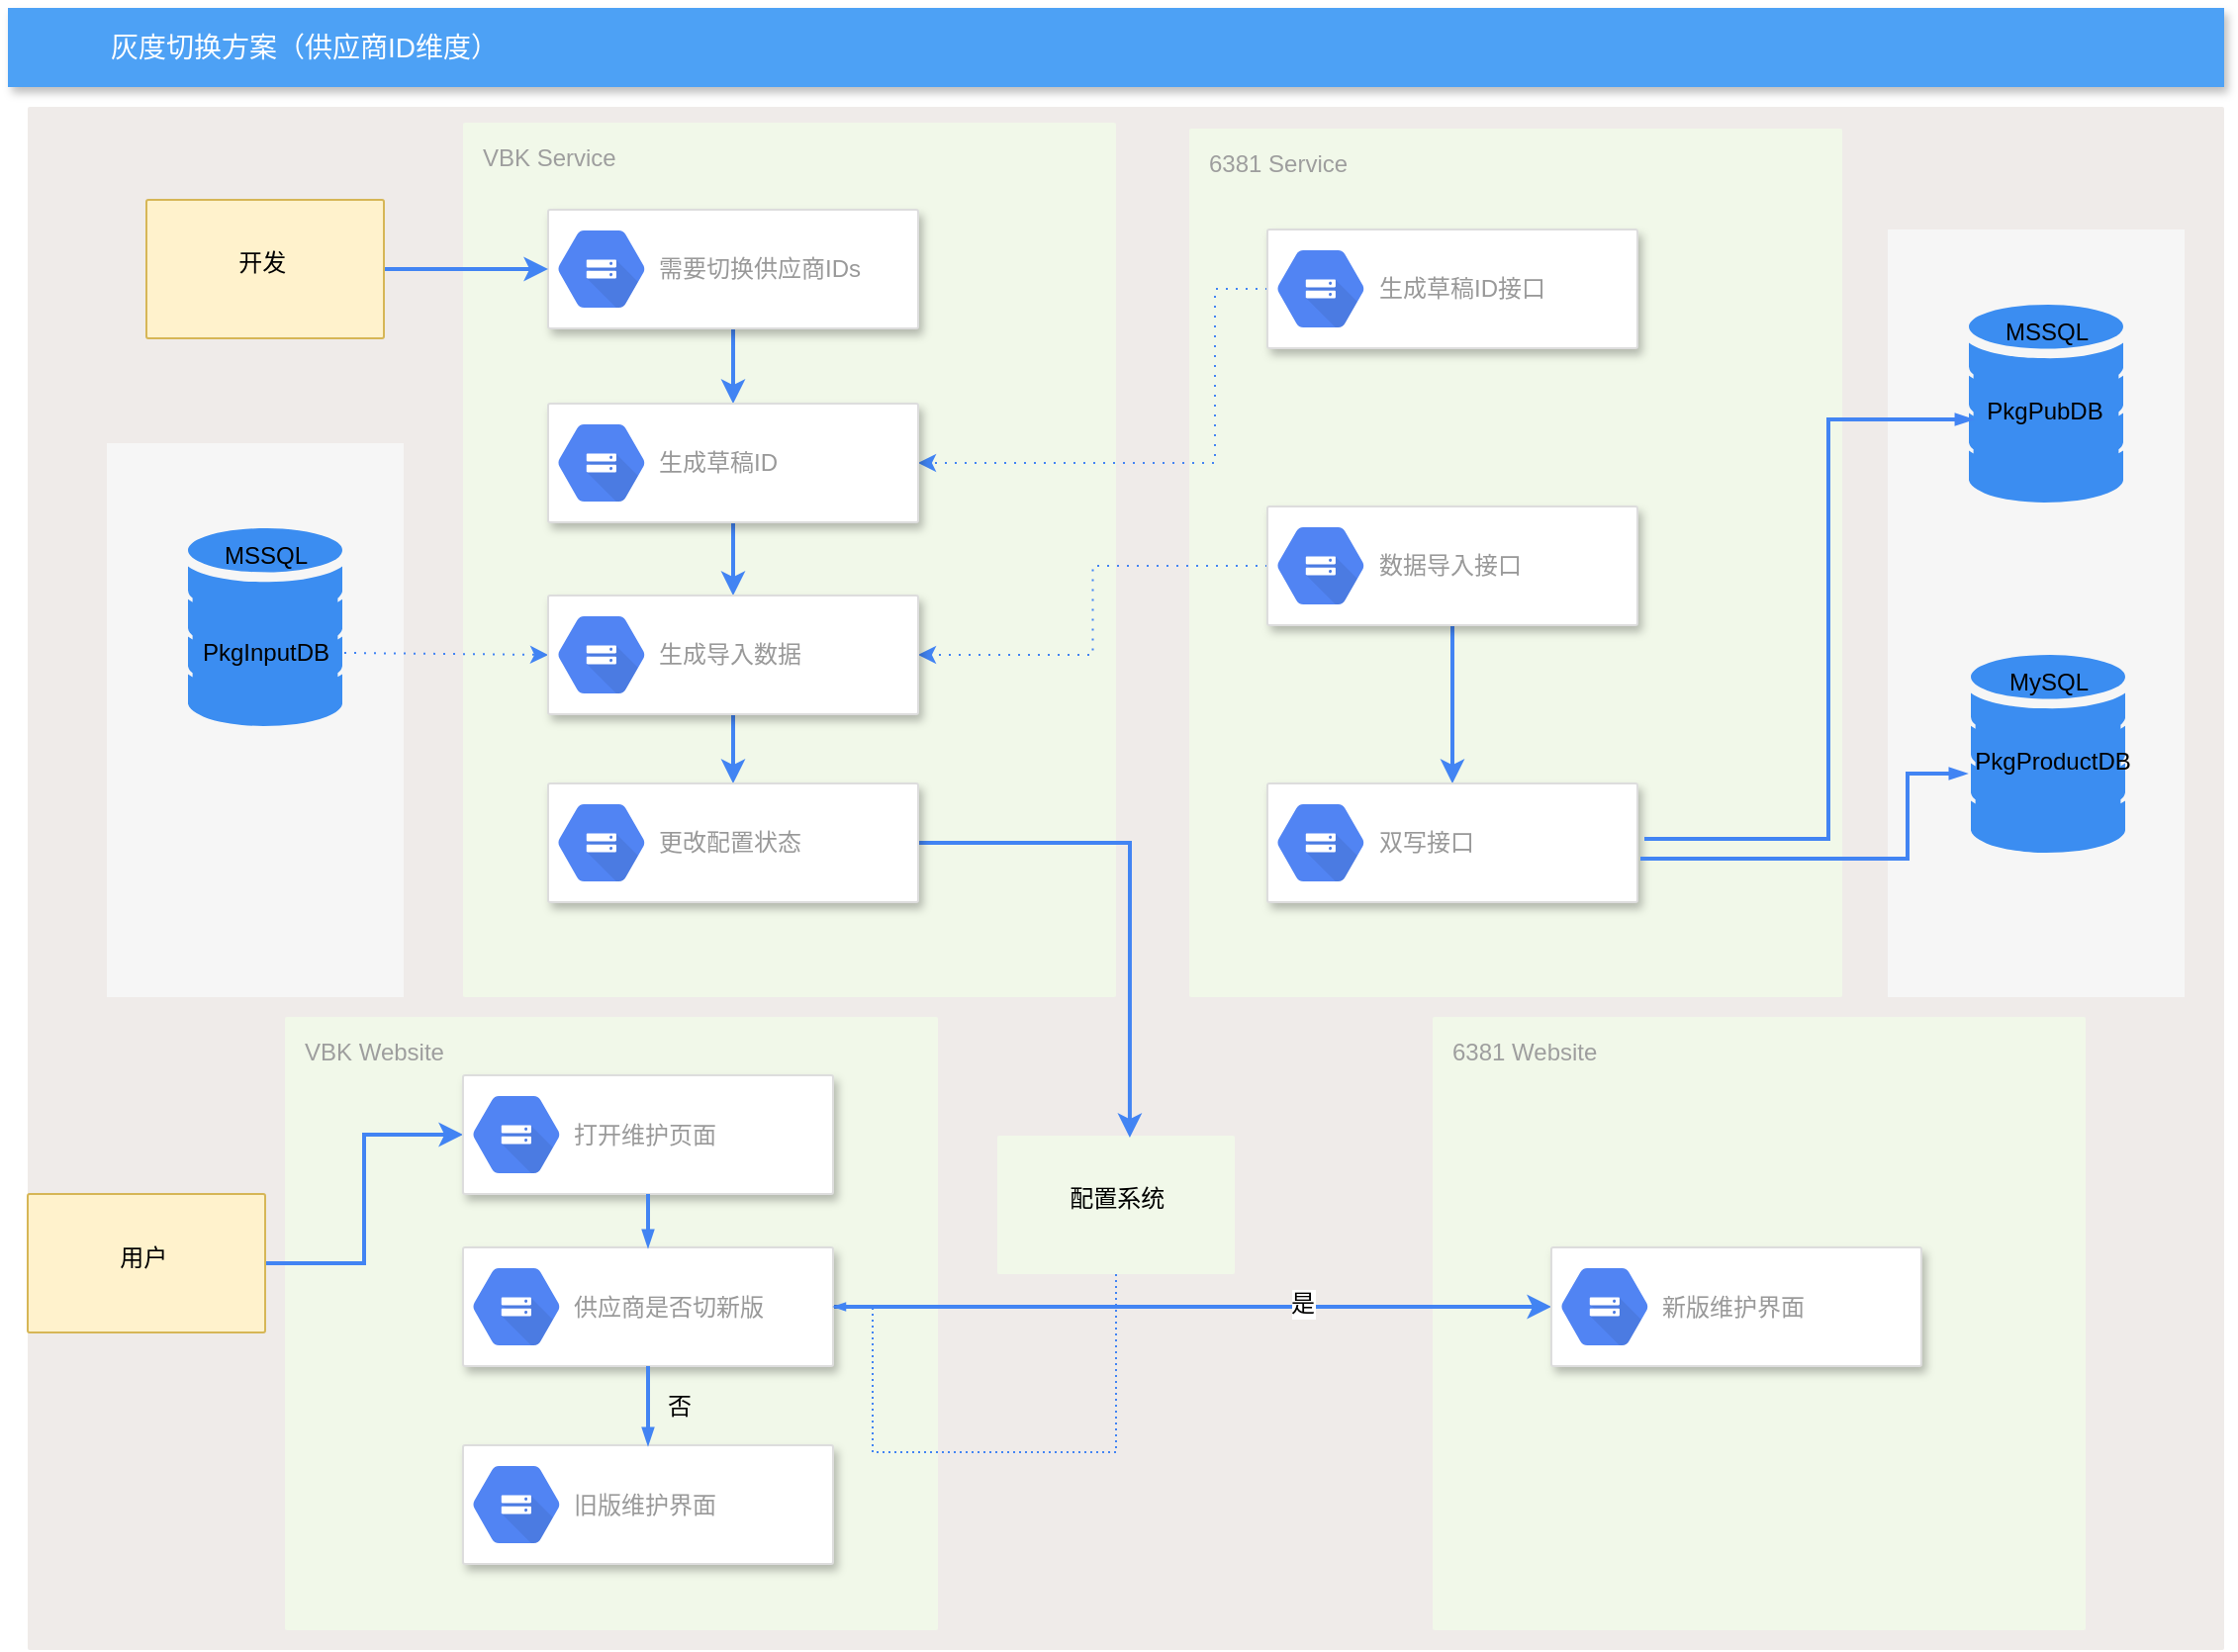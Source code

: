 <mxfile version="10.8.0" type="github"><diagram id="f106602c-feb2-e66a-4537-3a34d633f6aa" name="Page-1"><mxGraphModel dx="914" dy="535" grid="1" gridSize="10" guides="1" tooltips="1" connect="1" arrows="1" fold="1" page="1" pageScale="1" pageWidth="1169" pageHeight="827" background="#ffffff" math="0" shadow="0"><root><mxCell id="0"/><mxCell id="1" parent="0"/><mxCell id="yWEj-WIMlH0Z3l6Bbkv6-903" value="" style="points=[[0,0,0],[0.25,0,0],[0.5,0,0],[0.75,0,0],[1,0,0],[1,0.25,0],[1,0.5,0],[1,0.75,0],[1,1,0],[0.75,1,0],[0.5,1,0],[0.25,1,0],[0,1,0],[0,0.75,0],[0,0.5,0],[0,0.25,0]];rounded=1;absoluteArcSize=1;arcSize=2;html=1;strokeColor=none;gradientColor=none;shadow=0;dashed=0;fontSize=12;fontColor=#9E9E9E;align=left;verticalAlign=top;spacing=10;spacingTop=-4;fillColor=#EFEBE9;" parent="1" vertex="1"><mxGeometry x="80" y="110" width="1110" height="780" as="geometry"/></mxCell><mxCell id="yWEj-WIMlH0Z3l6Bbkv6-842" value="" style="fillColor=#F6F6F6;strokeColor=none;shadow=0;gradientColor=none;fontSize=14;align=left;spacing=10;fontColor=#717171;9E9E9E;verticalAlign=top;spacingTop=-4;fontStyle=0;spacingLeft=40;html=1;" parent="1" vertex="1"><mxGeometry x="1020" y="172" width="150" height="388" as="geometry"/></mxCell><mxCell id="yWEj-WIMlH0Z3l6Bbkv6-768" value="" style="fillColor=#F6F6F6;strokeColor=none;shadow=0;gradientColor=none;fontSize=14;align=left;spacing=10;fontColor=#717171;9E9E9E;verticalAlign=top;spacingTop=-4;fontStyle=0;spacingLeft=40;html=1;" parent="1" vertex="1"><mxGeometry x="120" y="280" width="150" height="280" as="geometry"/></mxCell><mxCell id="2" value="灰度切换方案（供应商ID维度）" style="fillColor=#4DA1F5;strokeColor=none;shadow=1;gradientColor=none;fontSize=14;align=left;spacingLeft=50;fontColor=#ffffff;html=1;" parent="1" vertex="1"><mxGeometry x="70" y="60" width="1120" height="40" as="geometry"/></mxCell><mxCell id="718" style="edgeStyle=orthogonalEdgeStyle;rounded=0;html=1;labelBackgroundColor=none;startFill=1;startSize=4;endArrow=blockThin;endFill=1;endSize=4;jettySize=auto;orthogonalLoop=1;strokeColor=#4284F3;strokeWidth=2;fontSize=12;fontColor=#000000;align=center;dashed=0;" parent="1" edge="1"><mxGeometry relative="1" as="geometry"><mxPoint x="740" y="310" as="targetPoint"/></mxGeometry></mxCell><mxCell id="716" style="edgeStyle=orthogonalEdgeStyle;rounded=0;html=1;labelBackgroundColor=none;startFill=1;startSize=4;endArrow=blockThin;endFill=1;endSize=4;jettySize=auto;orthogonalLoop=1;strokeColor=#4284F3;strokeWidth=2;fontSize=12;fontColor=#000000;align=center;dashed=0;" parent="1" edge="1"><mxGeometry relative="1" as="geometry"><Array as="points"><mxPoint x="850" y="280"/><mxPoint x="850" y="160"/></Array><mxPoint x="815" y="280" as="sourcePoint"/></mxGeometry></mxCell><mxCell id="717" style="edgeStyle=orthogonalEdgeStyle;rounded=0;html=1;labelBackgroundColor=none;startFill=1;startSize=4;endArrow=blockThin;endFill=1;endSize=4;jettySize=auto;orthogonalLoop=1;strokeColor=#4284F3;strokeWidth=2;fontSize=12;fontColor=#000000;align=center;dashed=0;" parent="1" edge="1"><mxGeometry relative="1" as="geometry"><Array as="points"><mxPoint x="850" y="280"/><mxPoint x="850" y="380"/></Array><mxPoint x="815" y="280" as="sourcePoint"/></mxGeometry></mxCell><mxCell id="yWEj-WIMlH0Z3l6Bbkv6-765" value="MSSQL" style="html=1;aspect=fixed;strokeColor=none;shadow=0;align=center;verticalAlign=top;fillColor=#3B8DF1;shape=mxgraph.gcp2.database_2" parent="1" vertex="1"><mxGeometry x="161" y="323" width="78" height="100" as="geometry"/></mxCell><mxCell id="yWEj-WIMlH0Z3l6Bbkv6-766" value="PkgInputDB" style="text;html=1;resizable=0;autosize=1;align=center;verticalAlign=middle;points=[];fillColor=none;strokeColor=none;rounded=0;direction=south;" parent="1" vertex="1"><mxGeometry x="190" y="346" width="20" height="80" as="geometry"/></mxCell><mxCell id="yWEj-WIMlH0Z3l6Bbkv6-781" value="&lt;font color=&quot;#000000&quot;&gt;&lt;br&gt;&amp;nbsp; &amp;nbsp; &amp;nbsp; &amp;nbsp; 配置系统&lt;/font&gt;" style="points=[[0,0,0],[0.25,0,0],[0.5,0,0],[0.75,0,0],[1,0,0],[1,0.25,0],[1,0.5,0],[1,0.75,0],[1,1,0],[0.75,1,0],[0.5,1,0],[0.25,1,0],[0,1,0],[0,0.75,0],[0,0.5,0],[0,0.25,0]];rounded=1;absoluteArcSize=1;arcSize=2;html=1;strokeColor=none;gradientColor=none;shadow=0;dashed=0;fontSize=12;fontColor=#9E9E9E;align=left;verticalAlign=top;spacing=10;spacingTop=-4;fillColor=#F1F8E9;" parent="1" vertex="1"><mxGeometry x="570" y="630" width="120" height="70" as="geometry"/></mxCell><mxCell id="yWEj-WIMlH0Z3l6Bbkv6-820" value="VBK Service" style="points=[[0,0,0],[0.25,0,0],[0.5,0,0],[0.75,0,0],[1,0,0],[1,0.25,0],[1,0.5,0],[1,0.75,0],[1,1,0],[0.75,1,0],[0.5,1,0],[0.25,1,0],[0,1,0],[0,0.75,0],[0,0.5,0],[0,0.25,0]];rounded=1;absoluteArcSize=1;arcSize=2;html=1;strokeColor=none;gradientColor=none;shadow=0;dashed=0;fontSize=12;fontColor=#9E9E9E;align=left;verticalAlign=top;spacing=10;spacingTop=-4;fillColor=#F1F8E9;" parent="1" vertex="1"><mxGeometry x="300" y="118" width="330" height="442" as="geometry"/></mxCell><mxCell id="yWEj-WIMlH0Z3l6Bbkv6-821" value="6381 Service" style="points=[[0,0,0],[0.25,0,0],[0.5,0,0],[0.75,0,0],[1,0,0],[1,0.25,0],[1,0.5,0],[1,0.75,0],[1,1,0],[0.75,1,0],[0.5,1,0],[0.25,1,0],[0,1,0],[0,0.75,0],[0,0.5,0],[0,0.25,0]];rounded=1;absoluteArcSize=1;arcSize=2;html=1;strokeColor=none;gradientColor=none;shadow=0;dashed=0;fontSize=12;fontColor=#9E9E9E;align=left;verticalAlign=top;spacing=10;spacingTop=-4;fillColor=#F1F8E9;" parent="1" vertex="1"><mxGeometry x="667" y="121" width="330" height="439" as="geometry"/></mxCell><mxCell id="yWEj-WIMlH0Z3l6Bbkv6-822" value="VBK Website" style="points=[[0,0,0],[0.25,0,0],[0.5,0,0],[0.75,0,0],[1,0,0],[1,0.25,0],[1,0.5,0],[1,0.75,0],[1,1,0],[0.75,1,0],[0.5,1,0],[0.25,1,0],[0,1,0],[0,0.75,0],[0,0.5,0],[0,0.25,0]];rounded=1;absoluteArcSize=1;arcSize=2;html=1;strokeColor=none;gradientColor=none;shadow=0;dashed=0;fontSize=12;fontColor=#9E9E9E;align=left;verticalAlign=top;spacing=10;spacingTop=-4;fillColor=#F1F8E9;" parent="1" vertex="1"><mxGeometry x="210" y="570" width="330" height="310" as="geometry"/></mxCell><mxCell id="yWEj-WIMlH0Z3l6Bbkv6-823" value="6381 Website" style="points=[[0,0,0],[0.25,0,0],[0.5,0,0],[0.75,0,0],[1,0,0],[1,0.25,0],[1,0.5,0],[1,0.75,0],[1,1,0],[0.75,1,0],[0.5,1,0],[0.25,1,0],[0,1,0],[0,0.75,0],[0,0.5,0],[0,0.25,0]];rounded=1;absoluteArcSize=1;arcSize=2;html=1;strokeColor=none;gradientColor=none;shadow=0;dashed=0;fontSize=12;fontColor=#9E9E9E;align=left;verticalAlign=top;spacing=10;spacingTop=-4;fillColor=#F1F8E9;" parent="1" vertex="1"><mxGeometry x="790" y="570" width="330" height="310" as="geometry"/></mxCell><mxCell id="yWEj-WIMlH0Z3l6Bbkv6-828" value="" style="edgeStyle=orthogonalEdgeStyle;rounded=0;orthogonalLoop=1;jettySize=auto;html=1;strokeColor=#4284F3;strokeWidth=2;" parent="1" source="yWEj-WIMlH0Z3l6Bbkv6-824" target="yWEj-WIMlH0Z3l6Bbkv6-826" edge="1"><mxGeometry relative="1" as="geometry"/></mxCell><mxCell id="yWEj-WIMlH0Z3l6Bbkv6-824" value="" style="strokeColor=#dddddd;fillColor=#ffffff;shadow=1;strokeWidth=1;rounded=1;absoluteArcSize=1;arcSize=2;fontSize=17;fontColor=#000000;align=right;html=1;" parent="1" vertex="1"><mxGeometry x="343" y="162" width="187" height="60" as="geometry"/></mxCell><mxCell id="yWEj-WIMlH0Z3l6Bbkv6-825" value="需要切换供应商IDs" style="dashed=0;html=1;fillColor=#5184F3;strokeColor=none;shape=mxgraph.gcp2.cloud_storage;part=1;labelPosition=right;verticalLabelPosition=middle;align=left;verticalAlign=middle;spacingLeft=5;fontColor=#999999;fontSize=12;" parent="yWEj-WIMlH0Z3l6Bbkv6-824" vertex="1"><mxGeometry y="0.5" width="44" height="39" relative="1" as="geometry"><mxPoint x="5" y="-19.5" as="offset"/></mxGeometry></mxCell><mxCell id="yWEj-WIMlH0Z3l6Bbkv6-831" value="" style="edgeStyle=orthogonalEdgeStyle;rounded=0;orthogonalLoop=1;jettySize=auto;html=1;strokeColor=#4284F3;strokeWidth=2;" parent="1" source="yWEj-WIMlH0Z3l6Bbkv6-826" target="yWEj-WIMlH0Z3l6Bbkv6-829" edge="1"><mxGeometry relative="1" as="geometry"/></mxCell><mxCell id="yWEj-WIMlH0Z3l6Bbkv6-852" style="edgeStyle=orthogonalEdgeStyle;rounded=0;orthogonalLoop=1;jettySize=auto;html=1;strokeColor=#4284F3;strokeWidth=1;dashed=1;dashPattern=1 4;exitX=0;exitY=0.5;exitDx=0;exitDy=0;" parent="1" source="yWEj-WIMlH0Z3l6Bbkv6-832" target="yWEj-WIMlH0Z3l6Bbkv6-826" edge="1"><mxGeometry relative="1" as="geometry"><Array as="points"><mxPoint x="680" y="202"/><mxPoint x="680" y="290"/></Array></mxGeometry></mxCell><mxCell id="yWEj-WIMlH0Z3l6Bbkv6-826" value="" style="strokeColor=#dddddd;fillColor=#ffffff;shadow=1;strokeWidth=1;rounded=1;absoluteArcSize=1;arcSize=2;fontSize=17;fontColor=#000000;align=right;html=1;" parent="1" vertex="1"><mxGeometry x="343" y="260" width="187" height="60" as="geometry"/></mxCell><mxCell id="yWEj-WIMlH0Z3l6Bbkv6-827" value="生成草稿ID" style="dashed=0;html=1;fillColor=#5184F3;strokeColor=none;shape=mxgraph.gcp2.cloud_storage;part=1;labelPosition=right;verticalLabelPosition=middle;align=left;verticalAlign=middle;spacingLeft=5;fontColor=#999999;fontSize=12;" parent="yWEj-WIMlH0Z3l6Bbkv6-826" vertex="1"><mxGeometry y="0.5" width="44" height="39" relative="1" as="geometry"><mxPoint x="5" y="-19.5" as="offset"/></mxGeometry></mxCell><mxCell id="yWEj-WIMlH0Z3l6Bbkv6-846" style="edgeStyle=orthogonalEdgeStyle;rounded=0;orthogonalLoop=1;jettySize=auto;html=1;strokeColor=#4284F3;strokeWidth=1;dashed=1;dashPattern=1 4;" parent="1" edge="1" target="yWEj-WIMlH0Z3l6Bbkv6-829"><mxGeometry relative="1" as="geometry"><mxPoint x="240" y="386" as="sourcePoint"/></mxGeometry></mxCell><mxCell id="yWEj-WIMlH0Z3l6Bbkv6-856" style="edgeStyle=orthogonalEdgeStyle;rounded=0;orthogonalLoop=1;jettySize=auto;html=1;strokeColor=#4284F3;strokeWidth=1;dashed=1;dashPattern=1 4;exitX=0;exitY=0.5;exitDx=0;exitDy=0;" parent="1" source="yWEj-WIMlH0Z3l6Bbkv6-853" target="yWEj-WIMlH0Z3l6Bbkv6-829" edge="1"><mxGeometry relative="1" as="geometry"/></mxCell><mxCell id="yWEj-WIMlH0Z3l6Bbkv6-875" value="" style="edgeStyle=orthogonalEdgeStyle;rounded=0;orthogonalLoop=1;jettySize=auto;html=1;strokeColor=#4284F3;strokeWidth=2;" parent="1" source="yWEj-WIMlH0Z3l6Bbkv6-829" target="yWEj-WIMlH0Z3l6Bbkv6-873" edge="1"><mxGeometry relative="1" as="geometry"/></mxCell><mxCell id="yWEj-WIMlH0Z3l6Bbkv6-829" value="" style="strokeColor=#dddddd;fillColor=#ffffff;shadow=1;strokeWidth=1;rounded=1;absoluteArcSize=1;arcSize=2;fontSize=17;fontColor=#000000;align=right;html=1;" parent="1" vertex="1"><mxGeometry x="343" y="357" width="187" height="60" as="geometry"/></mxCell><mxCell id="yWEj-WIMlH0Z3l6Bbkv6-830" value="生成导入数据" style="dashed=0;html=1;fillColor=#5184F3;strokeColor=none;shape=mxgraph.gcp2.cloud_storage;part=1;labelPosition=right;verticalLabelPosition=middle;align=left;verticalAlign=middle;spacingLeft=5;fontColor=#999999;fontSize=12;" parent="yWEj-WIMlH0Z3l6Bbkv6-829" vertex="1"><mxGeometry y="0.5" width="44" height="39" relative="1" as="geometry"><mxPoint x="5" y="-19.5" as="offset"/></mxGeometry></mxCell><mxCell id="yWEj-WIMlH0Z3l6Bbkv6-876" style="edgeStyle=orthogonalEdgeStyle;rounded=0;orthogonalLoop=1;jettySize=auto;html=1;entryX=0.558;entryY=0.014;entryDx=0;entryDy=0;entryPerimeter=0;strokeColor=#4284F3;strokeWidth=2;" parent="1" source="yWEj-WIMlH0Z3l6Bbkv6-873" target="yWEj-WIMlH0Z3l6Bbkv6-781" edge="1"><mxGeometry relative="1" as="geometry"/></mxCell><mxCell id="yWEj-WIMlH0Z3l6Bbkv6-873" value="" style="strokeColor=#dddddd;fillColor=#ffffff;shadow=1;strokeWidth=1;rounded=1;absoluteArcSize=1;arcSize=2;fontSize=17;fontColor=#000000;align=right;html=1;" parent="1" vertex="1"><mxGeometry x="343" y="452" width="187" height="60" as="geometry"/></mxCell><mxCell id="yWEj-WIMlH0Z3l6Bbkv6-874" value="更改配置状态" style="dashed=0;html=1;fillColor=#5184F3;strokeColor=none;shape=mxgraph.gcp2.cloud_storage;part=1;labelPosition=right;verticalLabelPosition=middle;align=left;verticalAlign=middle;spacingLeft=5;fontColor=#999999;fontSize=12;" parent="yWEj-WIMlH0Z3l6Bbkv6-873" vertex="1"><mxGeometry y="0.5" width="44" height="39" relative="1" as="geometry"><mxPoint x="5" y="-19.5" as="offset"/></mxGeometry></mxCell><mxCell id="yWEj-WIMlH0Z3l6Bbkv6-839" value="" style="edgeStyle=orthogonalEdgeStyle;rounded=0;orthogonalLoop=1;jettySize=auto;html=1;strokeColor=#4284F3;strokeWidth=2;" parent="1" source="yWEj-WIMlH0Z3l6Bbkv6-833" edge="1"><mxGeometry relative="1" as="geometry"><mxPoint x="869" y="222.107" as="targetPoint"/></mxGeometry></mxCell><mxCell id="yWEj-WIMlH0Z3l6Bbkv6-832" value="" style="strokeColor=#dddddd;fillColor=#ffffff;shadow=1;strokeWidth=1;rounded=1;absoluteArcSize=1;arcSize=2;fontSize=17;fontColor=#000000;align=right;html=1;" parent="1" vertex="1"><mxGeometry x="706.5" y="172" width="187" height="60" as="geometry"/></mxCell><mxCell id="yWEj-WIMlH0Z3l6Bbkv6-833" value="生成草稿ID接口" style="dashed=0;html=1;fillColor=#5184F3;strokeColor=none;shape=mxgraph.gcp2.cloud_storage;part=1;labelPosition=right;verticalLabelPosition=middle;align=left;verticalAlign=middle;spacingLeft=5;fontColor=#999999;fontSize=12;" parent="yWEj-WIMlH0Z3l6Bbkv6-832" vertex="1"><mxGeometry y="0.5" width="44" height="39" relative="1" as="geometry"><mxPoint x="5" y="-19.5" as="offset"/></mxGeometry></mxCell><mxCell id="yWEj-WIMlH0Z3l6Bbkv6-864" value="" style="edgeStyle=orthogonalEdgeStyle;rounded=0;orthogonalLoop=1;jettySize=auto;html=1;strokeColor=#4284F3;strokeWidth=2;" parent="1" source="yWEj-WIMlH0Z3l6Bbkv6-853" target="yWEj-WIMlH0Z3l6Bbkv6-862" edge="1"><mxGeometry relative="1" as="geometry"/></mxCell><mxCell id="yWEj-WIMlH0Z3l6Bbkv6-853" value="" style="strokeColor=#dddddd;fillColor=#ffffff;shadow=1;strokeWidth=1;rounded=1;absoluteArcSize=1;arcSize=2;fontSize=17;fontColor=#000000;align=right;html=1;" parent="1" vertex="1"><mxGeometry x="706.5" y="312" width="187" height="60" as="geometry"/></mxCell><mxCell id="yWEj-WIMlH0Z3l6Bbkv6-854" value="数据导入接口" style="dashed=0;html=1;fillColor=#5184F3;strokeColor=none;shape=mxgraph.gcp2.cloud_storage;part=1;labelPosition=right;verticalLabelPosition=middle;align=left;verticalAlign=middle;spacingLeft=5;fontColor=#999999;fontSize=12;" parent="yWEj-WIMlH0Z3l6Bbkv6-853" vertex="1"><mxGeometry y="0.5" width="44" height="39" relative="1" as="geometry"><mxPoint x="5" y="-19.5" as="offset"/></mxGeometry></mxCell><mxCell id="yWEj-WIMlH0Z3l6Bbkv6-862" value="" style="strokeColor=#dddddd;fillColor=#ffffff;shadow=1;strokeWidth=1;rounded=1;absoluteArcSize=1;arcSize=2;fontSize=17;fontColor=#000000;align=right;html=1;" parent="1" vertex="1"><mxGeometry x="706.5" y="452" width="187" height="60" as="geometry"/></mxCell><mxCell id="yWEj-WIMlH0Z3l6Bbkv6-863" value="双写接口" style="dashed=0;html=1;fillColor=#5184F3;strokeColor=none;shape=mxgraph.gcp2.cloud_storage;part=1;labelPosition=right;verticalLabelPosition=middle;align=left;verticalAlign=middle;spacingLeft=5;fontColor=#999999;fontSize=12;" parent="yWEj-WIMlH0Z3l6Bbkv6-862" vertex="1"><mxGeometry y="0.5" width="44" height="39" relative="1" as="geometry"><mxPoint x="5" y="-19.5" as="offset"/></mxGeometry></mxCell><mxCell id="yWEj-WIMlH0Z3l6Bbkv6-843" value="MySQL" style="html=1;aspect=fixed;strokeColor=none;shadow=0;align=center;verticalAlign=top;fillColor=#3B8DF1;shape=mxgraph.gcp2.database_2" parent="1" vertex="1"><mxGeometry x="1062" y="387" width="78" height="100" as="geometry"/></mxCell><mxCell id="yWEj-WIMlH0Z3l6Bbkv6-844" value="PkgProductDB" style="text;html=1;resizable=0;autosize=1;align=center;verticalAlign=middle;points=[];fillColor=none;strokeColor=none;rounded=0;" parent="1" vertex="1"><mxGeometry x="1058" y="431" width="90" height="20" as="geometry"/></mxCell><mxCell id="yWEj-WIMlH0Z3l6Bbkv6-860" value="MSSQL" style="html=1;aspect=fixed;strokeColor=none;shadow=0;align=center;verticalAlign=top;fillColor=#3B8DF1;shape=mxgraph.gcp2.database_2" parent="1" vertex="1"><mxGeometry x="1061" y="210" width="78" height="100" as="geometry"/></mxCell><mxCell id="yWEj-WIMlH0Z3l6Bbkv6-861" value="PkgPubDB" style="text;html=1;resizable=0;autosize=1;align=center;verticalAlign=middle;points=[];fillColor=none;strokeColor=none;rounded=0;" parent="1" vertex="1"><mxGeometry x="1064" y="254" width="70" height="20" as="geometry"/></mxCell><mxCell id="yWEj-WIMlH0Z3l6Bbkv6-871" value="" style="edgeStyle=orthogonalEdgeStyle;fontSize=12;html=1;endArrow=blockThin;endFill=1;rounded=0;strokeWidth=2;endSize=4;startSize=4;dashed=0;strokeColor=#4284F3;entryX=0.022;entryY=0.8;entryDx=0;entryDy=0;entryPerimeter=0;" parent="1" target="yWEj-WIMlH0Z3l6Bbkv6-844" edge="1"><mxGeometry width="100" relative="1" as="geometry"><mxPoint x="895" y="490" as="sourcePoint"/><mxPoint x="1000" y="490" as="targetPoint"/><Array as="points"><mxPoint x="1030" y="490"/><mxPoint x="1030" y="447"/></Array></mxGeometry></mxCell><mxCell id="yWEj-WIMlH0Z3l6Bbkv6-872" value="" style="edgeStyle=orthogonalEdgeStyle;fontSize=12;html=1;endArrow=blockThin;endFill=1;rounded=0;strokeWidth=2;endSize=4;startSize=4;dashed=0;strokeColor=#4284F3;entryX=-0.014;entryY=0.7;entryDx=0;entryDy=0;entryPerimeter=0;" parent="1" target="yWEj-WIMlH0Z3l6Bbkv6-861" edge="1"><mxGeometry width="100" relative="1" as="geometry"><mxPoint x="897" y="480" as="sourcePoint"/><mxPoint x="990" y="480" as="targetPoint"/><Array as="points"><mxPoint x="990" y="480"/><mxPoint x="990" y="268"/></Array></mxGeometry></mxCell><mxCell id="yWEj-WIMlH0Z3l6Bbkv6-884" style="edgeStyle=orthogonalEdgeStyle;rounded=0;orthogonalLoop=1;jettySize=auto;html=1;entryX=0;entryY=0.5;entryDx=0;entryDy=0;strokeColor=#4284F3;strokeWidth=2;" parent="1" source="yWEj-WIMlH0Z3l6Bbkv6-877" target="yWEj-WIMlH0Z3l6Bbkv6-878" edge="1"><mxGeometry relative="1" as="geometry"/></mxCell><mxCell id="yWEj-WIMlH0Z3l6Bbkv6-877" value="&lt;br&gt;&amp;nbsp; &amp;nbsp; &amp;nbsp; &amp;nbsp; &amp;nbsp; &amp;nbsp;用户" style="points=[[0,0,0],[0.25,0,0],[0.5,0,0],[0.75,0,0],[1,0,0],[1,0.25,0],[1,0.5,0],[1,0.75,0],[1,1,0],[0.75,1,0],[0.5,1,0],[0.25,1,0],[0,1,0],[0,0.75,0],[0,0.5,0],[0,0.25,0]];rounded=1;absoluteArcSize=1;arcSize=2;html=1;strokeColor=#d6b656;shadow=0;dashed=0;fontSize=12;align=left;verticalAlign=top;spacing=10;spacingTop=-4;fillColor=#fff2cc;" parent="1" vertex="1"><mxGeometry x="80" y="659.5" width="120" height="70" as="geometry"/></mxCell><mxCell id="yWEj-WIMlH0Z3l6Bbkv6-878" value="" style="strokeColor=#dddddd;fillColor=#ffffff;shadow=1;strokeWidth=1;rounded=1;absoluteArcSize=1;arcSize=2;fontSize=17;fontColor=#000000;align=right;html=1;" parent="1" vertex="1"><mxGeometry x="300" y="599.5" width="187" height="60" as="geometry"/></mxCell><mxCell id="yWEj-WIMlH0Z3l6Bbkv6-879" value="打开维护页面" style="dashed=0;html=1;fillColor=#5184F3;strokeColor=none;shape=mxgraph.gcp2.cloud_storage;part=1;labelPosition=right;verticalLabelPosition=middle;align=left;verticalAlign=middle;spacingLeft=5;fontColor=#999999;fontSize=12;" parent="yWEj-WIMlH0Z3l6Bbkv6-878" vertex="1"><mxGeometry y="0.5" width="44" height="39" relative="1" as="geometry"><mxPoint x="5" y="-19.5" as="offset"/></mxGeometry></mxCell><mxCell id="yWEj-WIMlH0Z3l6Bbkv6-883" style="edgeStyle=orthogonalEdgeStyle;rounded=0;orthogonalLoop=1;jettySize=auto;html=1;entryX=0;entryY=0.5;entryDx=0;entryDy=0;strokeColor=#4284F3;strokeWidth=2;" parent="1" source="yWEj-WIMlH0Z3l6Bbkv6-882" target="yWEj-WIMlH0Z3l6Bbkv6-824" edge="1"><mxGeometry relative="1" as="geometry"/></mxCell><mxCell id="yWEj-WIMlH0Z3l6Bbkv6-882" value="&lt;br&gt;&amp;nbsp; &amp;nbsp; &amp;nbsp; &amp;nbsp; &amp;nbsp; &amp;nbsp;开发" style="points=[[0,0,0],[0.25,0,0],[0.5,0,0],[0.75,0,0],[1,0,0],[1,0.25,0],[1,0.5,0],[1,0.75,0],[1,1,0],[0.75,1,0],[0.5,1,0],[0.25,1,0],[0,1,0],[0,0.75,0],[0,0.5,0],[0,0.25,0]];rounded=1;absoluteArcSize=1;arcSize=2;html=1;strokeColor=#d6b656;shadow=0;dashed=0;fontSize=12;align=left;verticalAlign=top;spacing=10;spacingTop=-4;fillColor=#fff2cc;" parent="1" vertex="1"><mxGeometry x="140" y="157" width="120" height="70" as="geometry"/></mxCell><mxCell id="yWEj-WIMlH0Z3l6Bbkv6-893" style="edgeStyle=orthogonalEdgeStyle;rounded=0;orthogonalLoop=1;jettySize=auto;html=1;entryX=0;entryY=0.5;entryDx=0;entryDy=0;strokeColor=#4284F3;strokeWidth=2;" parent="1" source="yWEj-WIMlH0Z3l6Bbkv6-886" target="yWEj-WIMlH0Z3l6Bbkv6-891" edge="1"><mxGeometry relative="1" as="geometry"/></mxCell><mxCell id="yWEj-WIMlH0Z3l6Bbkv6-894" value="是" style="text;html=1;resizable=0;points=[];align=center;verticalAlign=middle;labelBackgroundColor=#ffffff;" parent="yWEj-WIMlH0Z3l6Bbkv6-893" vertex="1" connectable="0"><mxGeometry x="0.306" y="2" relative="1" as="geometry"><mxPoint as="offset"/></mxGeometry></mxCell><mxCell id="yWEj-WIMlH0Z3l6Bbkv6-886" value="" style="strokeColor=#dddddd;fillColor=#ffffff;shadow=1;strokeWidth=1;rounded=1;absoluteArcSize=1;arcSize=2;fontSize=17;fontColor=#000000;align=right;html=1;" parent="1" vertex="1"><mxGeometry x="300" y="686.5" width="187" height="60" as="geometry"/></mxCell><mxCell id="yWEj-WIMlH0Z3l6Bbkv6-887" value="供应商是否切新版" style="dashed=0;html=1;fillColor=#5184F3;strokeColor=none;shape=mxgraph.gcp2.cloud_storage;part=1;labelPosition=right;verticalLabelPosition=middle;align=left;verticalAlign=middle;spacingLeft=5;fontColor=#999999;fontSize=12;" parent="yWEj-WIMlH0Z3l6Bbkv6-886" vertex="1"><mxGeometry y="0.5" width="44" height="39" relative="1" as="geometry"><mxPoint x="5" y="-19.5" as="offset"/></mxGeometry></mxCell><mxCell id="yWEj-WIMlH0Z3l6Bbkv6-888" value="" style="edgeStyle=orthogonalEdgeStyle;fontSize=12;html=1;endArrow=blockThin;endFill=1;rounded=0;strokeWidth=2;endSize=4;startSize=4;dashed=0;strokeColor=#4284F3;exitX=0.5;exitY=1;exitDx=0;exitDy=0;entryX=0.5;entryY=0;entryDx=0;entryDy=0;" parent="1" source="yWEj-WIMlH0Z3l6Bbkv6-878" target="yWEj-WIMlH0Z3l6Bbkv6-886" edge="1"><mxGeometry width="100" relative="1" as="geometry"><mxPoint x="400" y="850" as="sourcePoint"/><mxPoint x="500" y="850" as="targetPoint"/></mxGeometry></mxCell><mxCell id="yWEj-WIMlH0Z3l6Bbkv6-890" value="" style="edgeStyle=orthogonalEdgeStyle;fontSize=12;html=1;endArrow=blockThin;endFill=1;rounded=0;strokeWidth=1;endSize=4;startSize=4;dashed=1;strokeColor=#4284F3;entryX=1;entryY=0.5;entryDx=0;entryDy=0;dashPattern=1 2;exitX=0.5;exitY=1;exitDx=0;exitDy=0;exitPerimeter=0;" parent="1" source="yWEj-WIMlH0Z3l6Bbkv6-781" target="yWEj-WIMlH0Z3l6Bbkv6-886" edge="1"><mxGeometry width="100" relative="1" as="geometry"><mxPoint x="610" y="890" as="sourcePoint"/><mxPoint x="510" y="890" as="targetPoint"/><Array as="points"><mxPoint x="630" y="790"/><mxPoint x="507" y="790"/></Array></mxGeometry></mxCell><mxCell id="yWEj-WIMlH0Z3l6Bbkv6-891" value="" style="strokeColor=#dddddd;fillColor=#ffffff;shadow=1;strokeWidth=1;rounded=1;absoluteArcSize=1;arcSize=2;fontSize=17;fontColor=#000000;align=right;html=1;" parent="1" vertex="1"><mxGeometry x="850" y="686.5" width="187" height="60" as="geometry"/></mxCell><mxCell id="yWEj-WIMlH0Z3l6Bbkv6-892" value="新版维护界面" style="dashed=0;html=1;fillColor=#5184F3;strokeColor=none;shape=mxgraph.gcp2.cloud_storage;part=1;labelPosition=right;verticalLabelPosition=middle;align=left;verticalAlign=middle;spacingLeft=5;fontColor=#999999;fontSize=12;" parent="yWEj-WIMlH0Z3l6Bbkv6-891" vertex="1"><mxGeometry y="0.5" width="44" height="39" relative="1" as="geometry"><mxPoint x="5" y="-19.5" as="offset"/></mxGeometry></mxCell><mxCell id="yWEj-WIMlH0Z3l6Bbkv6-895" value="" style="strokeColor=#dddddd;fillColor=#ffffff;shadow=1;strokeWidth=1;rounded=1;absoluteArcSize=1;arcSize=2;fontSize=17;fontColor=#000000;align=right;html=1;" parent="1" vertex="1"><mxGeometry x="300" y="786.5" width="187" height="60" as="geometry"/></mxCell><mxCell id="yWEj-WIMlH0Z3l6Bbkv6-896" value="旧版维护界面" style="dashed=0;html=1;fillColor=#5184F3;strokeColor=none;shape=mxgraph.gcp2.cloud_storage;part=1;labelPosition=right;verticalLabelPosition=middle;align=left;verticalAlign=middle;spacingLeft=5;fontColor=#999999;fontSize=12;" parent="yWEj-WIMlH0Z3l6Bbkv6-895" vertex="1"><mxGeometry y="0.5" width="44" height="39" relative="1" as="geometry"><mxPoint x="5" y="-19.5" as="offset"/></mxGeometry></mxCell><mxCell id="yWEj-WIMlH0Z3l6Bbkv6-901" value="" style="edgeStyle=orthogonalEdgeStyle;fontSize=12;html=1;endArrow=blockThin;endFill=1;rounded=0;strokeWidth=2;endSize=4;startSize=4;dashed=0;strokeColor=#4284F3;entryX=0.5;entryY=0;entryDx=0;entryDy=0;exitX=0.5;exitY=1;exitDx=0;exitDy=0;" parent="1" source="yWEj-WIMlH0Z3l6Bbkv6-886" target="yWEj-WIMlH0Z3l6Bbkv6-895" edge="1"><mxGeometry width="100" relative="1" as="geometry"><mxPoint x="90" y="870" as="sourcePoint"/><mxPoint x="190" y="870" as="targetPoint"/></mxGeometry></mxCell><mxCell id="6VWhfoLUYhx5lp-gK0bq-718" value="否" style="text;html=1;resizable=0;autosize=1;align=center;verticalAlign=middle;points=[];fillColor=none;strokeColor=none;rounded=0;" vertex="1" parent="1"><mxGeometry x="393.5" y="756.5" width="30" height="20" as="geometry"/></mxCell></root></mxGraphModel></diagram></mxfile>